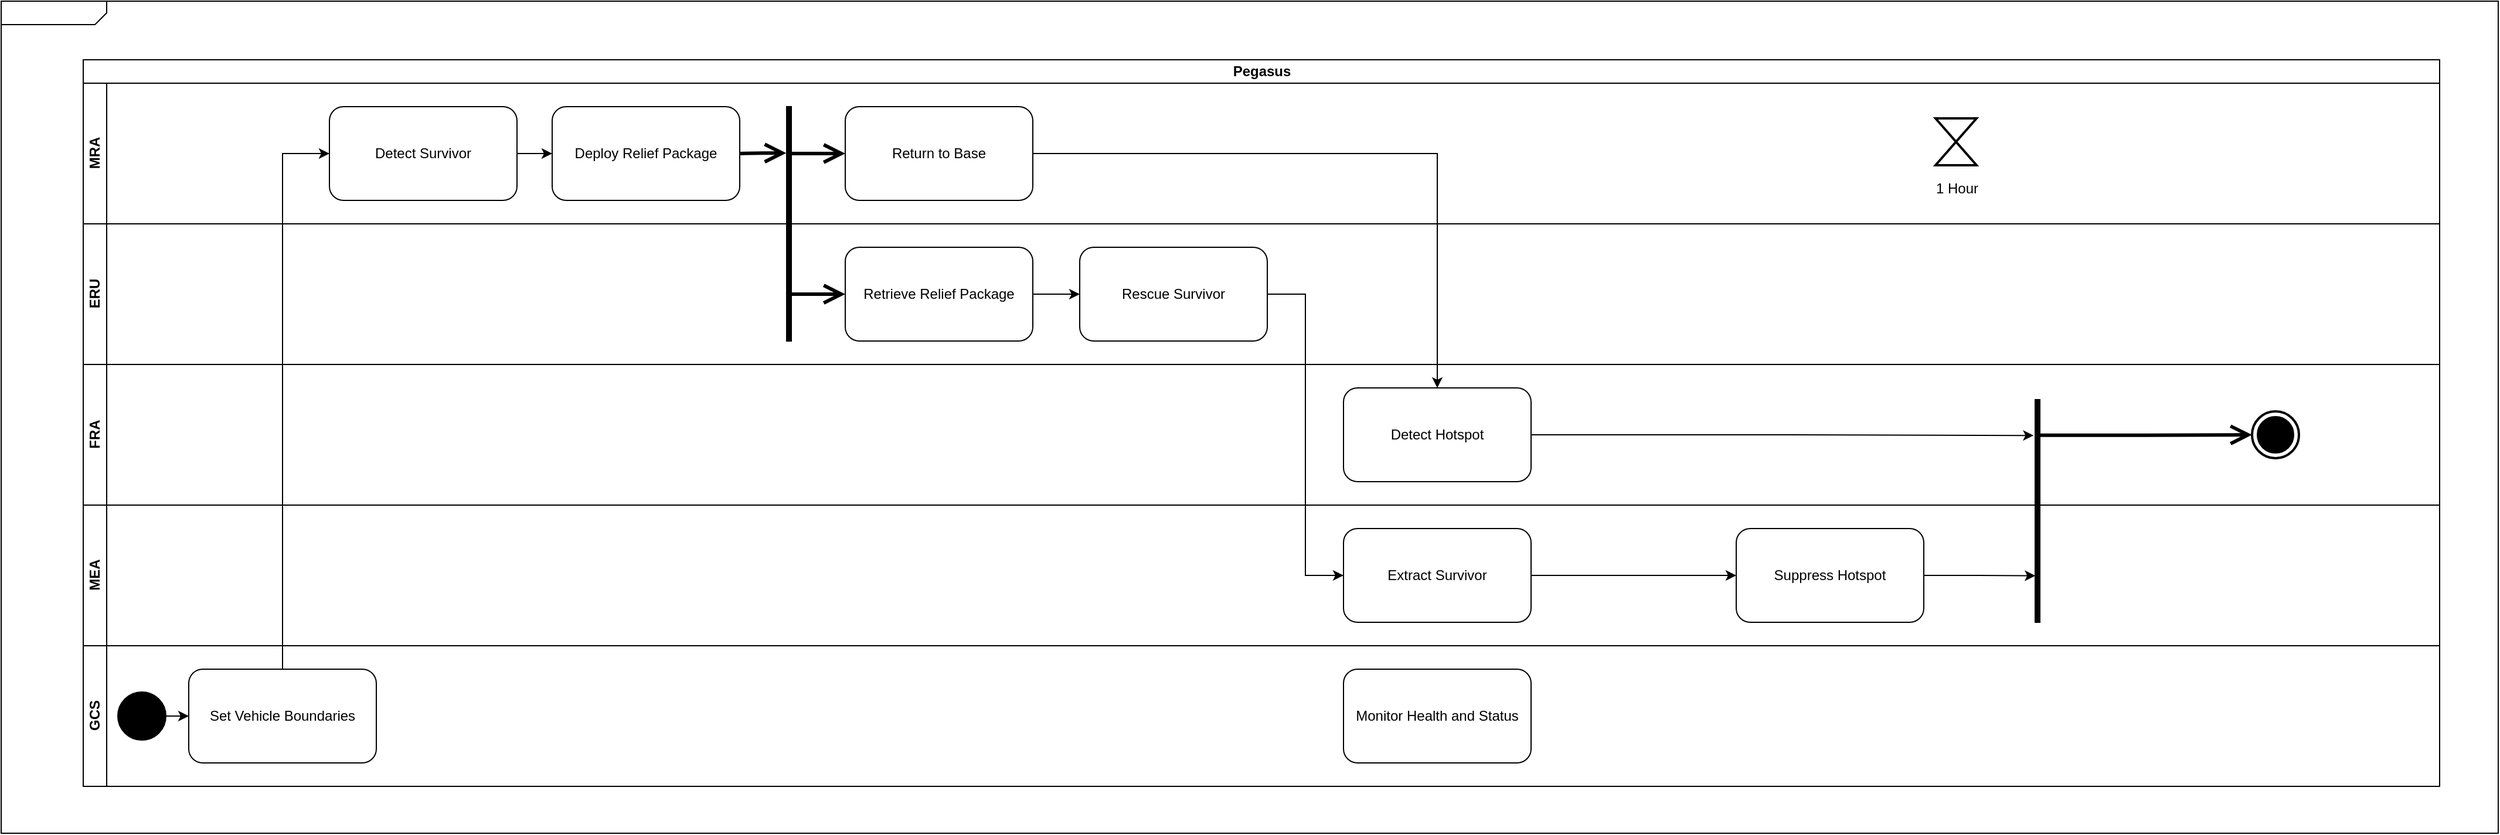 <mxfile version="24.7.8">
  <diagram name="Page-1" id="detN6EisahPLz_axS79E">
    <mxGraphModel dx="1430" dy="830" grid="1" gridSize="10" guides="1" tooltips="1" connect="1" arrows="1" fold="1" page="1" pageScale="1" pageWidth="850" pageHeight="1100" math="0" shadow="0">
      <root>
        <mxCell id="0" />
        <mxCell id="1" parent="0" />
        <mxCell id="ntDHJzHHEYnjNZ_ErYIc-1" value="" style="html=1;shape=mxgraph.sysml.package;html=1;overflow=fill;whiteSpace=wrap;movable=0;resizable=0;rotatable=0;deletable=0;editable=0;locked=1;connectable=0;" vertex="1" parent="1">
          <mxGeometry x="130" y="310" width="2130" height="710" as="geometry" />
        </mxCell>
        <mxCell id="ntDHJzHHEYnjNZ_ErYIc-2" value="Pegasus" style="swimlane;childLayout=stackLayout;resizeParent=1;resizeParentMax=0;horizontal=1;startSize=20;horizontalStack=0;html=1;" vertex="1" parent="1">
          <mxGeometry x="200" y="360" width="2010" height="140" as="geometry" />
        </mxCell>
        <mxCell id="ntDHJzHHEYnjNZ_ErYIc-3" value="MRA" style="swimlane;startSize=20;horizontal=0;html=1;" vertex="1" parent="ntDHJzHHEYnjNZ_ErYIc-2">
          <mxGeometry y="20" width="2010" height="120" as="geometry" />
        </mxCell>
        <mxCell id="ntDHJzHHEYnjNZ_ErYIc-4" value="ERU" style="swimlane;startSize=20;horizontal=0;html=1;" vertex="1" parent="ntDHJzHHEYnjNZ_ErYIc-3">
          <mxGeometry y="120" width="2010" height="120" as="geometry" />
        </mxCell>
        <mxCell id="ntDHJzHHEYnjNZ_ErYIc-22" value="" style="edgeStyle=elbowEdgeStyle;html=1;elbow=vertical;endArrow=open;rounded=0;strokeWidth=3;endSize=12;" edge="1" parent="ntDHJzHHEYnjNZ_ErYIc-4" target="ntDHJzHHEYnjNZ_ErYIc-24">
          <mxGeometry relative="1" as="geometry">
            <mxPoint x="780" y="60" as="targetPoint" />
            <mxPoint x="604" y="59.996" as="sourcePoint" />
          </mxGeometry>
        </mxCell>
        <mxCell id="ntDHJzHHEYnjNZ_ErYIc-25" value="Rescue Survivor" style="shape=rect;html=1;rounded=1;whiteSpace=wrap;align=center;" vertex="1" parent="ntDHJzHHEYnjNZ_ErYIc-4">
          <mxGeometry x="850" y="20" width="160" height="80" as="geometry" />
        </mxCell>
        <mxCell id="ntDHJzHHEYnjNZ_ErYIc-5" value="FRA" style="swimlane;startSize=20;horizontal=0;html=1;" vertex="1" parent="ntDHJzHHEYnjNZ_ErYIc-4">
          <mxGeometry y="120" width="2010" height="120" as="geometry" />
        </mxCell>
        <mxCell id="ntDHJzHHEYnjNZ_ErYIc-31" value="" style="html=1;shape=mxgraph.sysml.actFinal;strokeWidth=2;verticalLabelPosition=bottom;verticalAlignment=top;" vertex="1" parent="ntDHJzHHEYnjNZ_ErYIc-5">
          <mxGeometry x="1850" y="40" width="40" height="40" as="geometry" />
        </mxCell>
        <mxCell id="ntDHJzHHEYnjNZ_ErYIc-21" value="" style="edgeStyle=elbowEdgeStyle;html=1;elbow=vertical;endArrow=open;rounded=0;strokeWidth=3;endSize=12;" edge="1" parent="ntDHJzHHEYnjNZ_ErYIc-3" target="ntDHJzHHEYnjNZ_ErYIc-47">
          <mxGeometry relative="1" as="geometry">
            <mxPoint x="640" y="60" as="targetPoint" />
            <mxPoint x="604" y="59.996" as="sourcePoint" />
          </mxGeometry>
        </mxCell>
        <mxCell id="ntDHJzHHEYnjNZ_ErYIc-44" value="1 Hour" style="html=1;shape=mxgraph.sysml.timeEvent;strokeWidth=2;verticalLabelPosition=bottom;verticalAlignment=top;" vertex="1" parent="ntDHJzHHEYnjNZ_ErYIc-3">
          <mxGeometry x="1580" y="30" width="35" height="40" as="geometry" />
        </mxCell>
        <mxCell id="ntDHJzHHEYnjNZ_ErYIc-6" value="MEA" style="swimlane;startSize=20;horizontal=0;html=1;" vertex="1" parent="1">
          <mxGeometry x="200" y="740" width="2010" height="120" as="geometry" />
        </mxCell>
        <mxCell id="ntDHJzHHEYnjNZ_ErYIc-29" value="Suppress Hotspot" style="shape=rect;html=1;rounded=1;whiteSpace=wrap;align=center;" vertex="1" parent="ntDHJzHHEYnjNZ_ErYIc-6">
          <mxGeometry x="1410" y="20" width="160" height="80" as="geometry" />
        </mxCell>
        <mxCell id="ntDHJzHHEYnjNZ_ErYIc-8" value="GCS" style="swimlane;startSize=20;horizontal=0;html=1;" vertex="1" parent="1">
          <mxGeometry x="200" y="860" width="2010" height="120" as="geometry" />
        </mxCell>
        <mxCell id="ntDHJzHHEYnjNZ_ErYIc-40" value="Monitor Health and Status" style="shape=rect;html=1;rounded=1;whiteSpace=wrap;align=center;" vertex="1" parent="ntDHJzHHEYnjNZ_ErYIc-8">
          <mxGeometry x="1075" y="20" width="160" height="80" as="geometry" />
        </mxCell>
        <mxCell id="ntDHJzHHEYnjNZ_ErYIc-39" value="Set Vehicle Boundaries" style="shape=rect;html=1;rounded=1;whiteSpace=wrap;align=center;" vertex="1" parent="ntDHJzHHEYnjNZ_ErYIc-8">
          <mxGeometry x="90" y="20" width="160" height="80" as="geometry" />
        </mxCell>
        <mxCell id="ntDHJzHHEYnjNZ_ErYIc-17" style="edgeStyle=orthogonalEdgeStyle;rounded=0;orthogonalLoop=1;jettySize=auto;html=1;entryX=0;entryY=0.5;entryDx=0;entryDy=0;" edge="1" parent="1" source="ntDHJzHHEYnjNZ_ErYIc-9" target="ntDHJzHHEYnjNZ_ErYIc-11">
          <mxGeometry relative="1" as="geometry" />
        </mxCell>
        <mxCell id="ntDHJzHHEYnjNZ_ErYIc-9" value="Detect Survivor" style="shape=rect;html=1;rounded=1;whiteSpace=wrap;align=center;" vertex="1" parent="1">
          <mxGeometry x="410" y="400" width="160" height="80" as="geometry" />
        </mxCell>
        <mxCell id="ntDHJzHHEYnjNZ_ErYIc-57" style="edgeStyle=orthogonalEdgeStyle;rounded=0;orthogonalLoop=1;jettySize=auto;html=1;entryX=-0.327;entryY=0.161;entryDx=0;entryDy=0;entryPerimeter=0;" edge="1" parent="1" source="ntDHJzHHEYnjNZ_ErYIc-10" target="ntDHJzHHEYnjNZ_ErYIc-32">
          <mxGeometry relative="1" as="geometry">
            <mxPoint x="1640" y="680" as="targetPoint" />
          </mxGeometry>
        </mxCell>
        <mxCell id="ntDHJzHHEYnjNZ_ErYIc-10" value="Detect Hotspot" style="shape=rect;html=1;rounded=1;whiteSpace=wrap;align=center;" vertex="1" parent="1">
          <mxGeometry x="1275" y="640" width="160" height="80" as="geometry" />
        </mxCell>
        <mxCell id="ntDHJzHHEYnjNZ_ErYIc-11" value="Deploy Relief Package" style="shape=rect;html=1;rounded=1;whiteSpace=wrap;align=center;" vertex="1" parent="1">
          <mxGeometry x="600" y="400" width="160" height="80" as="geometry" />
        </mxCell>
        <mxCell id="ntDHJzHHEYnjNZ_ErYIc-18" value="" style="shape=rect;html=1;fillColor=strokeColor;verticalLabelPosition=bottom;verticalAlignment=top;" vertex="1" parent="1">
          <mxGeometry x="800" y="400" width="4" height="200" as="geometry" />
        </mxCell>
        <mxCell id="ntDHJzHHEYnjNZ_ErYIc-19" value="" style="edgeStyle=elbowEdgeStyle;html=1;elbow=horizontal;endArrow=none;rounded=0;startArrow=open;strokeWidth=3;startSize=12;exitX=-0.086;exitY=0.198;exitDx=0;exitDy=0;exitPerimeter=0;" edge="1" source="ntDHJzHHEYnjNZ_ErYIc-18" parent="1">
          <mxGeometry relative="1" as="geometry">
            <mxPoint x="760" y="440" as="targetPoint" />
          </mxGeometry>
        </mxCell>
        <mxCell id="ntDHJzHHEYnjNZ_ErYIc-27" style="edgeStyle=orthogonalEdgeStyle;rounded=0;orthogonalLoop=1;jettySize=auto;html=1;entryX=0;entryY=0.5;entryDx=0;entryDy=0;" edge="1" parent="1" source="ntDHJzHHEYnjNZ_ErYIc-24" target="ntDHJzHHEYnjNZ_ErYIc-25">
          <mxGeometry relative="1" as="geometry" />
        </mxCell>
        <mxCell id="ntDHJzHHEYnjNZ_ErYIc-24" value="Retrieve Relief Package" style="shape=rect;html=1;rounded=1;whiteSpace=wrap;align=center;" vertex="1" parent="1">
          <mxGeometry x="850" y="520" width="160" height="80" as="geometry" />
        </mxCell>
        <mxCell id="ntDHJzHHEYnjNZ_ErYIc-52" style="edgeStyle=orthogonalEdgeStyle;rounded=0;orthogonalLoop=1;jettySize=auto;html=1;entryX=0;entryY=0.5;entryDx=0;entryDy=0;" edge="1" parent="1" source="ntDHJzHHEYnjNZ_ErYIc-28" target="ntDHJzHHEYnjNZ_ErYIc-29">
          <mxGeometry relative="1" as="geometry">
            <mxPoint x="1500" y="800" as="targetPoint" />
          </mxGeometry>
        </mxCell>
        <mxCell id="ntDHJzHHEYnjNZ_ErYIc-28" value="Extract Survivor" style="shape=rect;html=1;rounded=1;whiteSpace=wrap;align=center;" vertex="1" parent="1">
          <mxGeometry x="1275" y="760" width="160" height="80" as="geometry" />
        </mxCell>
        <mxCell id="ntDHJzHHEYnjNZ_ErYIc-32" value="" style="shape=rect;html=1;fillColor=strokeColor;verticalLabelPosition=bottom;labelBackgroundColor=#ffffff;verticalAlign=top;" vertex="1" parent="1">
          <mxGeometry x="1865" y="650" width="4" height="190" as="geometry" />
        </mxCell>
        <mxCell id="ntDHJzHHEYnjNZ_ErYIc-42" style="edgeStyle=orthogonalEdgeStyle;rounded=0;orthogonalLoop=1;jettySize=auto;html=1;" edge="1" parent="1" source="ntDHJzHHEYnjNZ_ErYIc-12" target="ntDHJzHHEYnjNZ_ErYIc-39">
          <mxGeometry relative="1" as="geometry" />
        </mxCell>
        <mxCell id="ntDHJzHHEYnjNZ_ErYIc-12" value="" style="shape=ellipse;html=1;fillColor=strokeColor;strokeWidth=2;verticalLabelPosition=bottom;verticalAlignment=top;perimeter=ellipsePerimeter;" vertex="1" parent="1">
          <mxGeometry x="230" y="900" width="40" height="40" as="geometry" />
        </mxCell>
        <mxCell id="ntDHJzHHEYnjNZ_ErYIc-43" style="edgeStyle=orthogonalEdgeStyle;rounded=0;orthogonalLoop=1;jettySize=auto;html=1;entryX=0;entryY=0.5;entryDx=0;entryDy=0;" edge="1" parent="1" source="ntDHJzHHEYnjNZ_ErYIc-39" target="ntDHJzHHEYnjNZ_ErYIc-9">
          <mxGeometry relative="1" as="geometry" />
        </mxCell>
        <mxCell id="ntDHJzHHEYnjNZ_ErYIc-49" style="edgeStyle=orthogonalEdgeStyle;rounded=0;orthogonalLoop=1;jettySize=auto;html=1;entryX=0.5;entryY=0;entryDx=0;entryDy=0;exitX=1;exitY=0.5;exitDx=0;exitDy=0;" edge="1" parent="1" source="ntDHJzHHEYnjNZ_ErYIc-47" target="ntDHJzHHEYnjNZ_ErYIc-10">
          <mxGeometry relative="1" as="geometry">
            <mxPoint x="1070" y="420" as="sourcePoint" />
            <mxPoint x="1370" y="660" as="targetPoint" />
          </mxGeometry>
        </mxCell>
        <mxCell id="ntDHJzHHEYnjNZ_ErYIc-47" value="Return t&lt;span style=&quot;background-color: initial;&quot;&gt;o Base&lt;/span&gt;" style="shape=rect;html=1;rounded=1;whiteSpace=wrap;align=center;" vertex="1" parent="1">
          <mxGeometry x="850" y="400" width="160" height="80" as="geometry" />
        </mxCell>
        <mxCell id="ntDHJzHHEYnjNZ_ErYIc-61" style="edgeStyle=orthogonalEdgeStyle;rounded=0;orthogonalLoop=1;jettySize=auto;html=1;entryX=0.043;entryY=0.791;entryDx=0;entryDy=0;entryPerimeter=0;" edge="1" parent="1" source="ntDHJzHHEYnjNZ_ErYIc-29" target="ntDHJzHHEYnjNZ_ErYIc-32">
          <mxGeometry relative="1" as="geometry" />
        </mxCell>
        <mxCell id="ntDHJzHHEYnjNZ_ErYIc-63" style="edgeStyle=orthogonalEdgeStyle;rounded=0;orthogonalLoop=1;jettySize=auto;html=1;entryX=0;entryY=0.5;entryDx=0;entryDy=0;" edge="1" parent="1" source="ntDHJzHHEYnjNZ_ErYIc-25" target="ntDHJzHHEYnjNZ_ErYIc-28">
          <mxGeometry relative="1" as="geometry" />
        </mxCell>
        <mxCell id="ntDHJzHHEYnjNZ_ErYIc-33" value="" style="edgeStyle=elbowEdgeStyle;html=1;elbow=horizontal;rounded=0;endArrow=open;strokeWidth=3;endSize=12;exitX=1.078;exitY=0.16;exitDx=0;exitDy=0;exitPerimeter=0;entryX=0;entryY=0.5;entryDx=0;entryDy=0;entryPerimeter=0;" edge="1" source="ntDHJzHHEYnjNZ_ErYIc-32" parent="1" target="ntDHJzHHEYnjNZ_ErYIc-31">
          <mxGeometry relative="1" as="geometry">
            <mxPoint x="2029.38" y="600" as="targetPoint" />
            <mxPoint x="1869" y="677.14" as="sourcePoint" />
          </mxGeometry>
        </mxCell>
      </root>
    </mxGraphModel>
  </diagram>
</mxfile>
